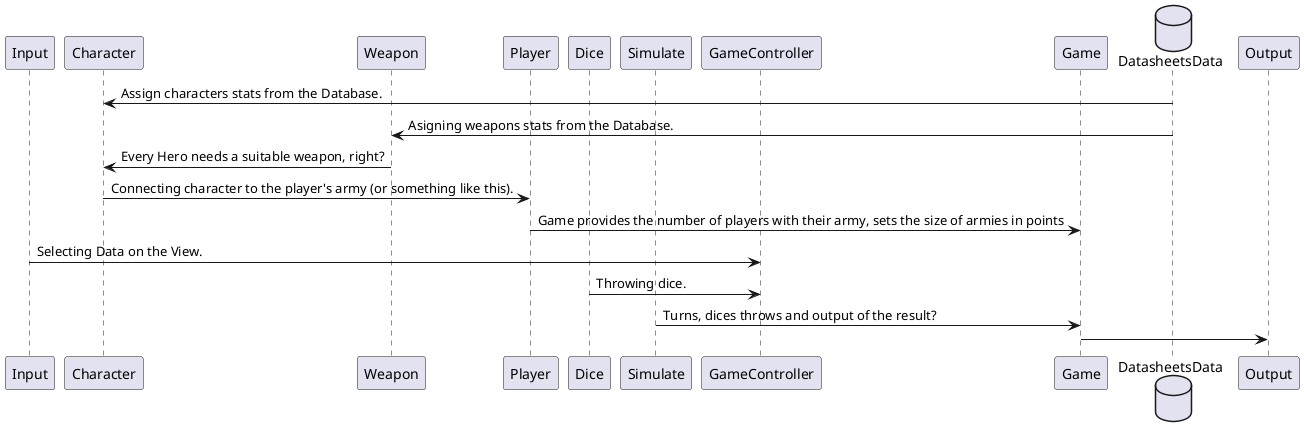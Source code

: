 @@startuml Structure

participant Input
participant Character
participant Weapon
participant Player
participant Dice
participant Simulate
participant GameController
participant Game
database DatasheetsData
participant Output

DatasheetsData->Character: Assign characters stats from the Database.
DatasheetsData->Weapon: Asigning weapons stats from the Database.
Weapon->Character: Every Hero needs a suitable weapon, right?
Character->Player: Connecting character to the player's army (or something like this).
Player->Game: Game provides the number of players with their army, sets the size of armies in points
Input->GameController: Selecting Data on the View.
Dice->GameController: Throwing dice.
Simulate->Game: Turns, dices throws and output of the result?
Game->Output


@@enduml